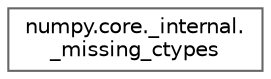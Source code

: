 digraph "Graphical Class Hierarchy"
{
 // LATEX_PDF_SIZE
  bgcolor="transparent";
  edge [fontname=Helvetica,fontsize=10,labelfontname=Helvetica,labelfontsize=10];
  node [fontname=Helvetica,fontsize=10,shape=box,height=0.2,width=0.4];
  rankdir="LR";
  Node0 [id="Node000000",label="numpy.core._internal.\l_missing_ctypes",height=0.2,width=0.4,color="grey40", fillcolor="white", style="filled",URL="$d2/d8e/classnumpy_1_1core_1_1__internal_1_1__missing__ctypes.html",tooltip=" "];
}

